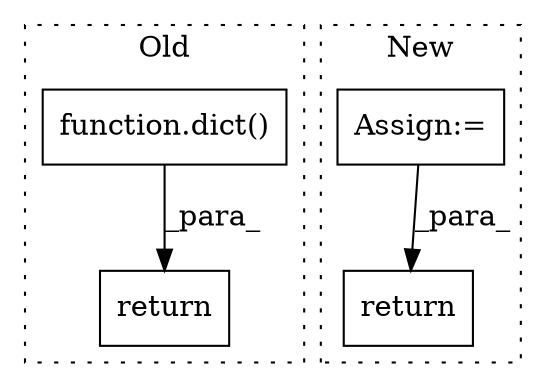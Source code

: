 digraph G {
subgraph cluster0 {
1 [label="function.dict()" a="75" s="10032" l="111" shape="box"];
3 [label="return" a="93" s="10025" l="7" shape="box"];
label = "Old";
style="dotted";
}
subgraph cluster1 {
2 [label="return" a="93" s="11682" l="7" shape="box"];
4 [label="Assign:=" a="68" s="11453" l="3" shape="box"];
label = "New";
style="dotted";
}
1 -> 3 [label="_para_"];
4 -> 2 [label="_para_"];
}